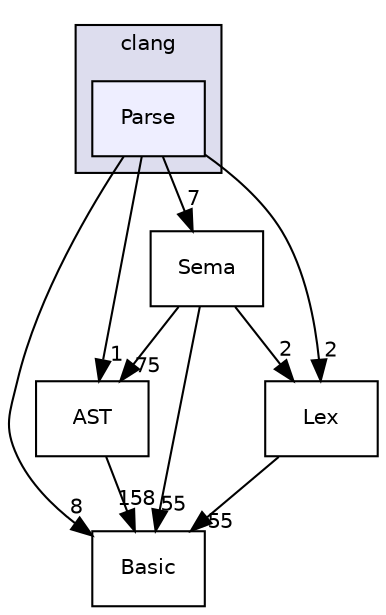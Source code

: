 digraph "include/clang/Parse" {
  bgcolor=transparent;
  compound=true
  node [ fontsize="10", fontname="Helvetica"];
  edge [ labelfontsize="10", labelfontname="Helvetica"];
  subgraph clusterdir_7c3366c0dfc05dfe1380b9a1e2bf7190 {
    graph [ bgcolor="#ddddee", pencolor="black", label="clang" fontname="Helvetica", fontsize="10", URL="dir_7c3366c0dfc05dfe1380b9a1e2bf7190.html"]
  dir_91336bf274eff18edf19540abcf32e19 [shape=box, label="Parse", style="filled", fillcolor="#eeeeff", pencolor="black", URL="dir_91336bf274eff18edf19540abcf32e19.html"];
  }
  dir_b7f1fb8e22c16abc1bb9b644ee717a58 [shape=box label="AST" URL="dir_b7f1fb8e22c16abc1bb9b644ee717a58.html"];
  dir_a004adf44f176e430fc6c2b869b0fb57 [shape=box label="Basic" URL="dir_a004adf44f176e430fc6c2b869b0fb57.html"];
  dir_c6031978b5775a16bad125a375d133a5 [shape=box label="Sema" URL="dir_c6031978b5775a16bad125a375d133a5.html"];
  dir_75e2a3c204180452df3eef4502f5497d [shape=box label="Lex" URL="dir_75e2a3c204180452df3eef4502f5497d.html"];
  dir_91336bf274eff18edf19540abcf32e19->dir_b7f1fb8e22c16abc1bb9b644ee717a58 [headlabel="1", labeldistance=1.5 headhref="dir_000015_000013.html"];
  dir_91336bf274eff18edf19540abcf32e19->dir_a004adf44f176e430fc6c2b869b0fb57 [headlabel="8", labeldistance=1.5 headhref="dir_000015_000014.html"];
  dir_91336bf274eff18edf19540abcf32e19->dir_c6031978b5775a16bad125a375d133a5 [headlabel="7", labeldistance=1.5 headhref="dir_000015_000016.html"];
  dir_91336bf274eff18edf19540abcf32e19->dir_75e2a3c204180452df3eef4502f5497d [headlabel="2", labeldistance=1.5 headhref="dir_000015_000090.html"];
  dir_b7f1fb8e22c16abc1bb9b644ee717a58->dir_a004adf44f176e430fc6c2b869b0fb57 [headlabel="158", labeldistance=1.5 headhref="dir_000013_000014.html"];
  dir_c6031978b5775a16bad125a375d133a5->dir_b7f1fb8e22c16abc1bb9b644ee717a58 [headlabel="75", labeldistance=1.5 headhref="dir_000016_000013.html"];
  dir_c6031978b5775a16bad125a375d133a5->dir_a004adf44f176e430fc6c2b869b0fb57 [headlabel="55", labeldistance=1.5 headhref="dir_000016_000014.html"];
  dir_c6031978b5775a16bad125a375d133a5->dir_75e2a3c204180452df3eef4502f5497d [headlabel="2", labeldistance=1.5 headhref="dir_000016_000090.html"];
  dir_75e2a3c204180452df3eef4502f5497d->dir_a004adf44f176e430fc6c2b869b0fb57 [headlabel="55", labeldistance=1.5 headhref="dir_000090_000014.html"];
}
